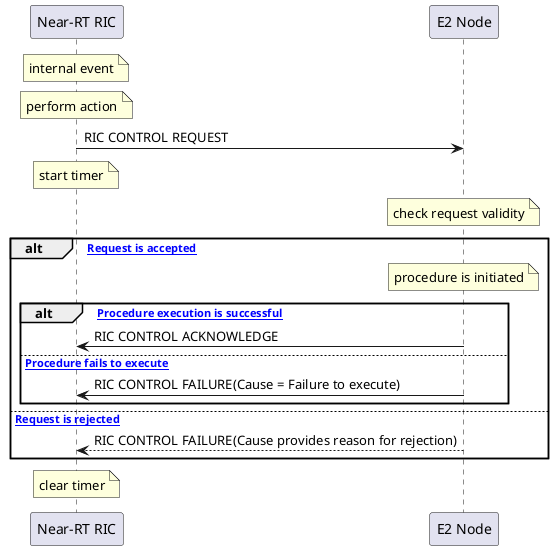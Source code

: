@startuml E2 CONTROL
note over "Near-RT RIC"
internal event
end note

note over "Near-RT RIC"
perform action
end note

"Near-RT RIC" -> "E2 Node": RIC CONTROL REQUEST

note over "Near-RT RIC"
start timer
end note

note over "E2 Node"
check request validity
end note

alt [. Request is accepted]
  note over "E2 Node"
  procedure is initiated
  end note

  alt [. Procedure execution is successful]
  "E2 Node" -> "Near-RT RIC": RIC CONTROL ACKNOWLEDGE
  else [. Procedure fails to execute]
  "E2 Node" -> "Near-RT RIC": RIC CONTROL FAILURE(Cause = Failure to execute)
  end
else [. Request is rejected]
  "E2 Node" --> "Near-RT RIC": RIC CONTROL FAILURE(Cause provides reason for rejection)
end

note over "Near-RT RIC"
clear timer
end note
@enduml

